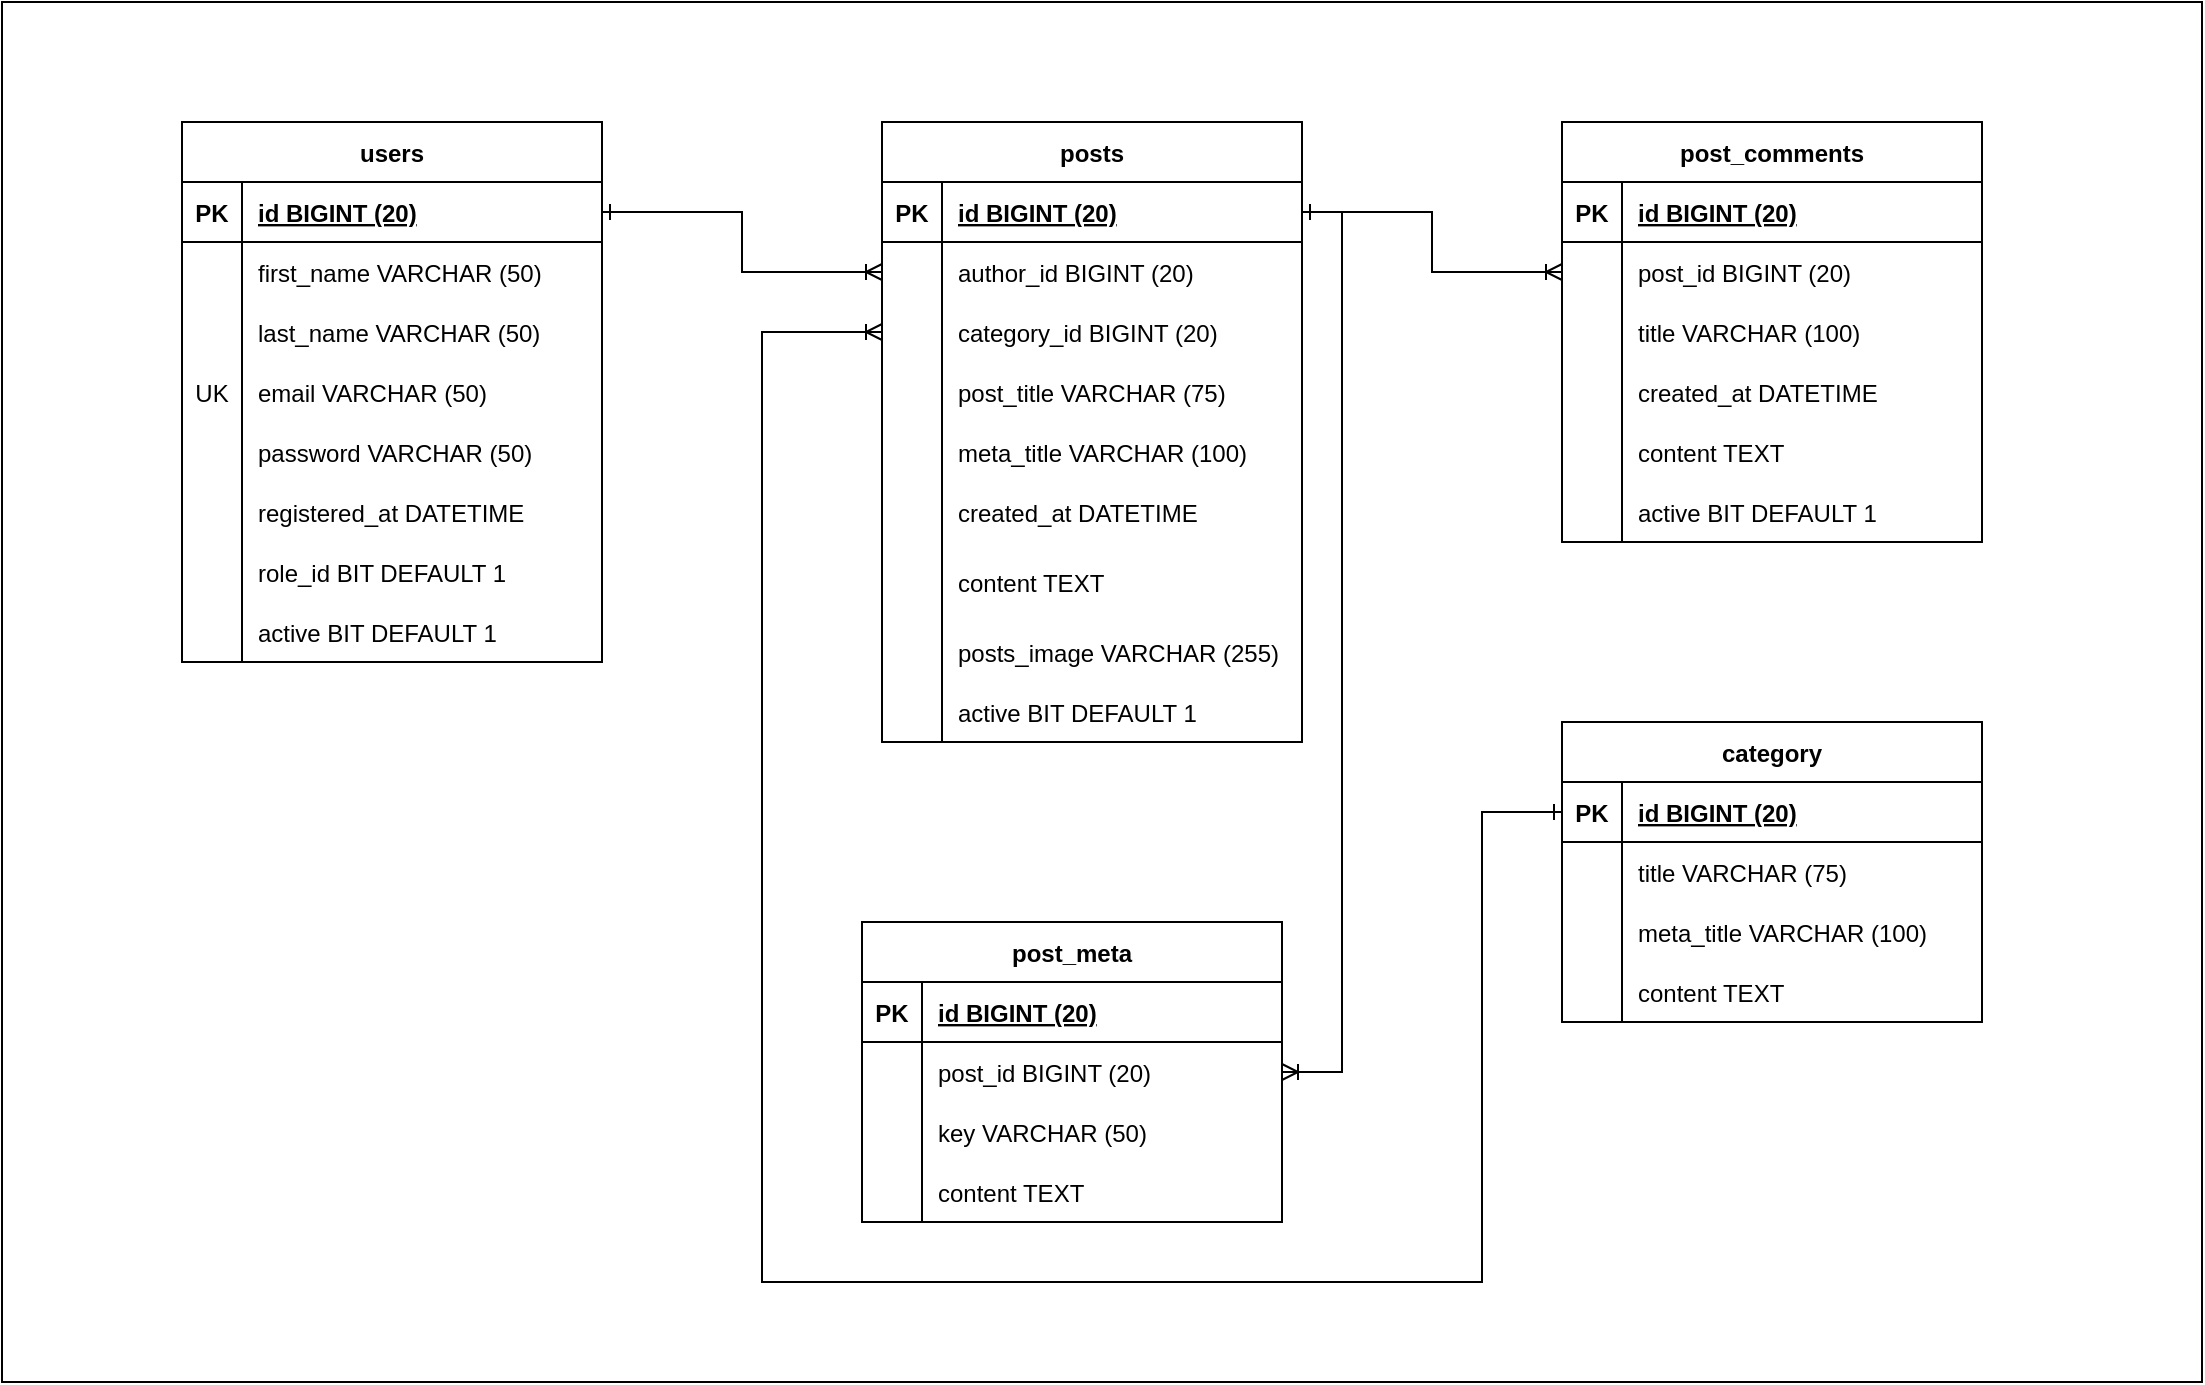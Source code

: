 <mxfile version="20.7.4" type="device"><diagram id="sXTFJs1AqRE1ABoJV8oi" name="Page-1"><mxGraphModel dx="1434" dy="796" grid="1" gridSize="10" guides="1" tooltips="1" connect="1" arrows="1" fold="1" page="1" pageScale="1" pageWidth="2339" pageHeight="3300" math="0" shadow="0"><root><mxCell id="0"/><mxCell id="1" parent="0"/><mxCell id="1isZET-pEXoMWH3d0pGl-153" value="" style="rounded=0;whiteSpace=wrap;html=1;" vertex="1" parent="1"><mxGeometry x="100" y="60" width="1100" height="690" as="geometry"/></mxCell><mxCell id="1isZET-pEXoMWH3d0pGl-1" value="users" style="shape=table;startSize=30;container=1;collapsible=1;childLayout=tableLayout;fixedRows=1;rowLines=0;fontStyle=1;align=center;resizeLast=1;" vertex="1" parent="1"><mxGeometry x="190" y="120" width="210" height="270" as="geometry"/></mxCell><mxCell id="1isZET-pEXoMWH3d0pGl-2" value="" style="shape=tableRow;horizontal=0;startSize=0;swimlaneHead=0;swimlaneBody=0;fillColor=none;collapsible=0;dropTarget=0;points=[[0,0.5],[1,0.5]];portConstraint=eastwest;top=0;left=0;right=0;bottom=1;" vertex="1" parent="1isZET-pEXoMWH3d0pGl-1"><mxGeometry y="30" width="210" height="30" as="geometry"/></mxCell><mxCell id="1isZET-pEXoMWH3d0pGl-3" value="PK" style="shape=partialRectangle;connectable=0;fillColor=none;top=0;left=0;bottom=0;right=0;fontStyle=1;overflow=hidden;" vertex="1" parent="1isZET-pEXoMWH3d0pGl-2"><mxGeometry width="30" height="30" as="geometry"><mxRectangle width="30" height="30" as="alternateBounds"/></mxGeometry></mxCell><mxCell id="1isZET-pEXoMWH3d0pGl-4" value="id BIGINT (20)" style="shape=partialRectangle;connectable=0;fillColor=none;top=0;left=0;bottom=0;right=0;align=left;spacingLeft=6;fontStyle=5;overflow=hidden;" vertex="1" parent="1isZET-pEXoMWH3d0pGl-2"><mxGeometry x="30" width="180" height="30" as="geometry"><mxRectangle width="180" height="30" as="alternateBounds"/></mxGeometry></mxCell><mxCell id="1isZET-pEXoMWH3d0pGl-5" value="" style="shape=tableRow;horizontal=0;startSize=0;swimlaneHead=0;swimlaneBody=0;fillColor=none;collapsible=0;dropTarget=0;points=[[0,0.5],[1,0.5]];portConstraint=eastwest;top=0;left=0;right=0;bottom=0;" vertex="1" parent="1isZET-pEXoMWH3d0pGl-1"><mxGeometry y="60" width="210" height="30" as="geometry"/></mxCell><mxCell id="1isZET-pEXoMWH3d0pGl-6" value="" style="shape=partialRectangle;connectable=0;fillColor=none;top=0;left=0;bottom=0;right=0;editable=1;overflow=hidden;" vertex="1" parent="1isZET-pEXoMWH3d0pGl-5"><mxGeometry width="30" height="30" as="geometry"><mxRectangle width="30" height="30" as="alternateBounds"/></mxGeometry></mxCell><mxCell id="1isZET-pEXoMWH3d0pGl-7" value="first_name VARCHAR (50)" style="shape=partialRectangle;connectable=0;fillColor=none;top=0;left=0;bottom=0;right=0;align=left;spacingLeft=6;overflow=hidden;" vertex="1" parent="1isZET-pEXoMWH3d0pGl-5"><mxGeometry x="30" width="180" height="30" as="geometry"><mxRectangle width="180" height="30" as="alternateBounds"/></mxGeometry></mxCell><mxCell id="1isZET-pEXoMWH3d0pGl-8" value="" style="shape=tableRow;horizontal=0;startSize=0;swimlaneHead=0;swimlaneBody=0;fillColor=none;collapsible=0;dropTarget=0;points=[[0,0.5],[1,0.5]];portConstraint=eastwest;top=0;left=0;right=0;bottom=0;" vertex="1" parent="1isZET-pEXoMWH3d0pGl-1"><mxGeometry y="90" width="210" height="30" as="geometry"/></mxCell><mxCell id="1isZET-pEXoMWH3d0pGl-9" value="" style="shape=partialRectangle;connectable=0;fillColor=none;top=0;left=0;bottom=0;right=0;editable=1;overflow=hidden;" vertex="1" parent="1isZET-pEXoMWH3d0pGl-8"><mxGeometry width="30" height="30" as="geometry"><mxRectangle width="30" height="30" as="alternateBounds"/></mxGeometry></mxCell><mxCell id="1isZET-pEXoMWH3d0pGl-10" value="last_name VARCHAR (50)" style="shape=partialRectangle;connectable=0;fillColor=none;top=0;left=0;bottom=0;right=0;align=left;spacingLeft=6;overflow=hidden;" vertex="1" parent="1isZET-pEXoMWH3d0pGl-8"><mxGeometry x="30" width="180" height="30" as="geometry"><mxRectangle width="180" height="30" as="alternateBounds"/></mxGeometry></mxCell><mxCell id="1isZET-pEXoMWH3d0pGl-11" value="" style="shape=tableRow;horizontal=0;startSize=0;swimlaneHead=0;swimlaneBody=0;fillColor=none;collapsible=0;dropTarget=0;points=[[0,0.5],[1,0.5]];portConstraint=eastwest;top=0;left=0;right=0;bottom=0;" vertex="1" parent="1isZET-pEXoMWH3d0pGl-1"><mxGeometry y="120" width="210" height="30" as="geometry"/></mxCell><mxCell id="1isZET-pEXoMWH3d0pGl-12" value="UK" style="shape=partialRectangle;connectable=0;fillColor=none;top=0;left=0;bottom=0;right=0;editable=1;overflow=hidden;" vertex="1" parent="1isZET-pEXoMWH3d0pGl-11"><mxGeometry width="30" height="30" as="geometry"><mxRectangle width="30" height="30" as="alternateBounds"/></mxGeometry></mxCell><mxCell id="1isZET-pEXoMWH3d0pGl-13" value="email VARCHAR (50)" style="shape=partialRectangle;connectable=0;fillColor=none;top=0;left=0;bottom=0;right=0;align=left;spacingLeft=6;overflow=hidden;" vertex="1" parent="1isZET-pEXoMWH3d0pGl-11"><mxGeometry x="30" width="180" height="30" as="geometry"><mxRectangle width="180" height="30" as="alternateBounds"/></mxGeometry></mxCell><mxCell id="1isZET-pEXoMWH3d0pGl-14" value="" style="shape=tableRow;horizontal=0;startSize=0;swimlaneHead=0;swimlaneBody=0;fillColor=none;collapsible=0;dropTarget=0;points=[[0,0.5],[1,0.5]];portConstraint=eastwest;top=0;left=0;right=0;bottom=0;" vertex="1" parent="1isZET-pEXoMWH3d0pGl-1"><mxGeometry y="150" width="210" height="30" as="geometry"/></mxCell><mxCell id="1isZET-pEXoMWH3d0pGl-15" value="" style="shape=partialRectangle;connectable=0;fillColor=none;top=0;left=0;bottom=0;right=0;editable=1;overflow=hidden;" vertex="1" parent="1isZET-pEXoMWH3d0pGl-14"><mxGeometry width="30" height="30" as="geometry"><mxRectangle width="30" height="30" as="alternateBounds"/></mxGeometry></mxCell><mxCell id="1isZET-pEXoMWH3d0pGl-16" value="password VARCHAR (50)" style="shape=partialRectangle;connectable=0;fillColor=none;top=0;left=0;bottom=0;right=0;align=left;spacingLeft=6;overflow=hidden;" vertex="1" parent="1isZET-pEXoMWH3d0pGl-14"><mxGeometry x="30" width="180" height="30" as="geometry"><mxRectangle width="180" height="30" as="alternateBounds"/></mxGeometry></mxCell><mxCell id="1isZET-pEXoMWH3d0pGl-17" value="" style="shape=tableRow;horizontal=0;startSize=0;swimlaneHead=0;swimlaneBody=0;fillColor=none;collapsible=0;dropTarget=0;points=[[0,0.5],[1,0.5]];portConstraint=eastwest;top=0;left=0;right=0;bottom=0;" vertex="1" parent="1isZET-pEXoMWH3d0pGl-1"><mxGeometry y="180" width="210" height="30" as="geometry"/></mxCell><mxCell id="1isZET-pEXoMWH3d0pGl-18" value="" style="shape=partialRectangle;connectable=0;fillColor=none;top=0;left=0;bottom=0;right=0;editable=1;overflow=hidden;" vertex="1" parent="1isZET-pEXoMWH3d0pGl-17"><mxGeometry width="30" height="30" as="geometry"><mxRectangle width="30" height="30" as="alternateBounds"/></mxGeometry></mxCell><mxCell id="1isZET-pEXoMWH3d0pGl-19" value="registered_at DATETIME" style="shape=partialRectangle;connectable=0;fillColor=none;top=0;left=0;bottom=0;right=0;align=left;spacingLeft=6;overflow=hidden;" vertex="1" parent="1isZET-pEXoMWH3d0pGl-17"><mxGeometry x="30" width="180" height="30" as="geometry"><mxRectangle width="180" height="30" as="alternateBounds"/></mxGeometry></mxCell><mxCell id="1isZET-pEXoMWH3d0pGl-20" value="" style="shape=tableRow;horizontal=0;startSize=0;swimlaneHead=0;swimlaneBody=0;fillColor=none;collapsible=0;dropTarget=0;points=[[0,0.5],[1,0.5]];portConstraint=eastwest;top=0;left=0;right=0;bottom=0;" vertex="1" parent="1isZET-pEXoMWH3d0pGl-1"><mxGeometry y="210" width="210" height="30" as="geometry"/></mxCell><mxCell id="1isZET-pEXoMWH3d0pGl-21" value="" style="shape=partialRectangle;connectable=0;fillColor=none;top=0;left=0;bottom=0;right=0;editable=1;overflow=hidden;" vertex="1" parent="1isZET-pEXoMWH3d0pGl-20"><mxGeometry width="30" height="30" as="geometry"><mxRectangle width="30" height="30" as="alternateBounds"/></mxGeometry></mxCell><mxCell id="1isZET-pEXoMWH3d0pGl-22" value="role_id BIT DEFAULT 1" style="shape=partialRectangle;connectable=0;fillColor=none;top=0;left=0;bottom=0;right=0;align=left;spacingLeft=6;overflow=hidden;" vertex="1" parent="1isZET-pEXoMWH3d0pGl-20"><mxGeometry x="30" width="180" height="30" as="geometry"><mxRectangle width="180" height="30" as="alternateBounds"/></mxGeometry></mxCell><mxCell id="1isZET-pEXoMWH3d0pGl-45" value="" style="shape=tableRow;horizontal=0;startSize=0;swimlaneHead=0;swimlaneBody=0;fillColor=none;collapsible=0;dropTarget=0;points=[[0,0.5],[1,0.5]];portConstraint=eastwest;top=0;left=0;right=0;bottom=0;" vertex="1" parent="1isZET-pEXoMWH3d0pGl-1"><mxGeometry y="240" width="210" height="30" as="geometry"/></mxCell><mxCell id="1isZET-pEXoMWH3d0pGl-46" value="" style="shape=partialRectangle;connectable=0;fillColor=none;top=0;left=0;bottom=0;right=0;editable=1;overflow=hidden;" vertex="1" parent="1isZET-pEXoMWH3d0pGl-45"><mxGeometry width="30" height="30" as="geometry"><mxRectangle width="30" height="30" as="alternateBounds"/></mxGeometry></mxCell><mxCell id="1isZET-pEXoMWH3d0pGl-47" value="active BIT DEFAULT 1" style="shape=partialRectangle;connectable=0;fillColor=none;top=0;left=0;bottom=0;right=0;align=left;spacingLeft=6;overflow=hidden;" vertex="1" parent="1isZET-pEXoMWH3d0pGl-45"><mxGeometry x="30" width="180" height="30" as="geometry"><mxRectangle width="180" height="30" as="alternateBounds"/></mxGeometry></mxCell><mxCell id="1isZET-pEXoMWH3d0pGl-51" value="posts" style="shape=table;startSize=30;container=1;collapsible=1;childLayout=tableLayout;fixedRows=1;rowLines=0;fontStyle=1;align=center;resizeLast=1;" vertex="1" parent="1"><mxGeometry x="540" y="120" width="210" height="310" as="geometry"/></mxCell><mxCell id="1isZET-pEXoMWH3d0pGl-52" value="" style="shape=tableRow;horizontal=0;startSize=0;swimlaneHead=0;swimlaneBody=0;fillColor=none;collapsible=0;dropTarget=0;points=[[0,0.5],[1,0.5]];portConstraint=eastwest;top=0;left=0;right=0;bottom=1;" vertex="1" parent="1isZET-pEXoMWH3d0pGl-51"><mxGeometry y="30" width="210" height="30" as="geometry"/></mxCell><mxCell id="1isZET-pEXoMWH3d0pGl-53" value="PK" style="shape=partialRectangle;connectable=0;fillColor=none;top=0;left=0;bottom=0;right=0;fontStyle=1;overflow=hidden;" vertex="1" parent="1isZET-pEXoMWH3d0pGl-52"><mxGeometry width="30" height="30" as="geometry"><mxRectangle width="30" height="30" as="alternateBounds"/></mxGeometry></mxCell><mxCell id="1isZET-pEXoMWH3d0pGl-54" value="id BIGINT (20)" style="shape=partialRectangle;connectable=0;fillColor=none;top=0;left=0;bottom=0;right=0;align=left;spacingLeft=6;fontStyle=5;overflow=hidden;" vertex="1" parent="1isZET-pEXoMWH3d0pGl-52"><mxGeometry x="30" width="180" height="30" as="geometry"><mxRectangle width="180" height="30" as="alternateBounds"/></mxGeometry></mxCell><mxCell id="1isZET-pEXoMWH3d0pGl-55" value="" style="shape=tableRow;horizontal=0;startSize=0;swimlaneHead=0;swimlaneBody=0;fillColor=none;collapsible=0;dropTarget=0;points=[[0,0.5],[1,0.5]];portConstraint=eastwest;top=0;left=0;right=0;bottom=0;" vertex="1" parent="1isZET-pEXoMWH3d0pGl-51"><mxGeometry y="60" width="210" height="30" as="geometry"/></mxCell><mxCell id="1isZET-pEXoMWH3d0pGl-56" value="" style="shape=partialRectangle;connectable=0;fillColor=none;top=0;left=0;bottom=0;right=0;editable=1;overflow=hidden;" vertex="1" parent="1isZET-pEXoMWH3d0pGl-55"><mxGeometry width="30" height="30" as="geometry"><mxRectangle width="30" height="30" as="alternateBounds"/></mxGeometry></mxCell><mxCell id="1isZET-pEXoMWH3d0pGl-57" value="author_id BIGINT (20)" style="shape=partialRectangle;connectable=0;fillColor=none;top=0;left=0;bottom=0;right=0;align=left;spacingLeft=6;overflow=hidden;" vertex="1" parent="1isZET-pEXoMWH3d0pGl-55"><mxGeometry x="30" width="180" height="30" as="geometry"><mxRectangle width="180" height="30" as="alternateBounds"/></mxGeometry></mxCell><mxCell id="1isZET-pEXoMWH3d0pGl-137" value="" style="shape=tableRow;horizontal=0;startSize=0;swimlaneHead=0;swimlaneBody=0;fillColor=none;collapsible=0;dropTarget=0;points=[[0,0.5],[1,0.5]];portConstraint=eastwest;top=0;left=0;right=0;bottom=0;" vertex="1" parent="1isZET-pEXoMWH3d0pGl-51"><mxGeometry y="90" width="210" height="30" as="geometry"/></mxCell><mxCell id="1isZET-pEXoMWH3d0pGl-138" value="" style="shape=partialRectangle;connectable=0;fillColor=none;top=0;left=0;bottom=0;right=0;editable=1;overflow=hidden;" vertex="1" parent="1isZET-pEXoMWH3d0pGl-137"><mxGeometry width="30" height="30" as="geometry"><mxRectangle width="30" height="30" as="alternateBounds"/></mxGeometry></mxCell><mxCell id="1isZET-pEXoMWH3d0pGl-139" value="category_id BIGINT (20)" style="shape=partialRectangle;connectable=0;fillColor=none;top=0;left=0;bottom=0;right=0;align=left;spacingLeft=6;overflow=hidden;" vertex="1" parent="1isZET-pEXoMWH3d0pGl-137"><mxGeometry x="30" width="180" height="30" as="geometry"><mxRectangle width="180" height="30" as="alternateBounds"/></mxGeometry></mxCell><mxCell id="1isZET-pEXoMWH3d0pGl-58" value="" style="shape=tableRow;horizontal=0;startSize=0;swimlaneHead=0;swimlaneBody=0;fillColor=none;collapsible=0;dropTarget=0;points=[[0,0.5],[1,0.5]];portConstraint=eastwest;top=0;left=0;right=0;bottom=0;" vertex="1" parent="1isZET-pEXoMWH3d0pGl-51"><mxGeometry y="120" width="210" height="30" as="geometry"/></mxCell><mxCell id="1isZET-pEXoMWH3d0pGl-59" value="" style="shape=partialRectangle;connectable=0;fillColor=none;top=0;left=0;bottom=0;right=0;editable=1;overflow=hidden;" vertex="1" parent="1isZET-pEXoMWH3d0pGl-58"><mxGeometry width="30" height="30" as="geometry"><mxRectangle width="30" height="30" as="alternateBounds"/></mxGeometry></mxCell><mxCell id="1isZET-pEXoMWH3d0pGl-60" value="post_title VARCHAR (75)" style="shape=partialRectangle;connectable=0;fillColor=none;top=0;left=0;bottom=0;right=0;align=left;spacingLeft=6;overflow=hidden;" vertex="1" parent="1isZET-pEXoMWH3d0pGl-58"><mxGeometry x="30" width="180" height="30" as="geometry"><mxRectangle width="180" height="30" as="alternateBounds"/></mxGeometry></mxCell><mxCell id="1isZET-pEXoMWH3d0pGl-61" value="" style="shape=tableRow;horizontal=0;startSize=0;swimlaneHead=0;swimlaneBody=0;fillColor=none;collapsible=0;dropTarget=0;points=[[0,0.5],[1,0.5]];portConstraint=eastwest;top=0;left=0;right=0;bottom=0;" vertex="1" parent="1isZET-pEXoMWH3d0pGl-51"><mxGeometry y="150" width="210" height="30" as="geometry"/></mxCell><mxCell id="1isZET-pEXoMWH3d0pGl-62" value="" style="shape=partialRectangle;connectable=0;fillColor=none;top=0;left=0;bottom=0;right=0;editable=1;overflow=hidden;" vertex="1" parent="1isZET-pEXoMWH3d0pGl-61"><mxGeometry width="30" height="30" as="geometry"><mxRectangle width="30" height="30" as="alternateBounds"/></mxGeometry></mxCell><mxCell id="1isZET-pEXoMWH3d0pGl-63" value="meta_title VARCHAR (100)" style="shape=partialRectangle;connectable=0;fillColor=none;top=0;left=0;bottom=0;right=0;align=left;spacingLeft=6;overflow=hidden;" vertex="1" parent="1isZET-pEXoMWH3d0pGl-61"><mxGeometry x="30" width="180" height="30" as="geometry"><mxRectangle width="180" height="30" as="alternateBounds"/></mxGeometry></mxCell><mxCell id="1isZET-pEXoMWH3d0pGl-64" value="" style="shape=tableRow;horizontal=0;startSize=0;swimlaneHead=0;swimlaneBody=0;fillColor=none;collapsible=0;dropTarget=0;points=[[0,0.5],[1,0.5]];portConstraint=eastwest;top=0;left=0;right=0;bottom=0;" vertex="1" parent="1isZET-pEXoMWH3d0pGl-51"><mxGeometry y="180" width="210" height="30" as="geometry"/></mxCell><mxCell id="1isZET-pEXoMWH3d0pGl-65" value="" style="shape=partialRectangle;connectable=0;fillColor=none;top=0;left=0;bottom=0;right=0;editable=1;overflow=hidden;" vertex="1" parent="1isZET-pEXoMWH3d0pGl-64"><mxGeometry width="30" height="30" as="geometry"><mxRectangle width="30" height="30" as="alternateBounds"/></mxGeometry></mxCell><mxCell id="1isZET-pEXoMWH3d0pGl-66" value="created_at DATETIME" style="shape=partialRectangle;connectable=0;fillColor=none;top=0;left=0;bottom=0;right=0;align=left;spacingLeft=6;overflow=hidden;" vertex="1" parent="1isZET-pEXoMWH3d0pGl-64"><mxGeometry x="30" width="180" height="30" as="geometry"><mxRectangle width="180" height="30" as="alternateBounds"/></mxGeometry></mxCell><mxCell id="1isZET-pEXoMWH3d0pGl-67" value="" style="shape=tableRow;horizontal=0;startSize=0;swimlaneHead=0;swimlaneBody=0;fillColor=none;collapsible=0;dropTarget=0;points=[[0,0.5],[1,0.5]];portConstraint=eastwest;top=0;left=0;right=0;bottom=0;" vertex="1" parent="1isZET-pEXoMWH3d0pGl-51"><mxGeometry y="210" width="210" height="40" as="geometry"/></mxCell><mxCell id="1isZET-pEXoMWH3d0pGl-68" value="" style="shape=partialRectangle;connectable=0;fillColor=none;top=0;left=0;bottom=0;right=0;editable=1;overflow=hidden;" vertex="1" parent="1isZET-pEXoMWH3d0pGl-67"><mxGeometry width="30" height="40" as="geometry"><mxRectangle width="30" height="40" as="alternateBounds"/></mxGeometry></mxCell><mxCell id="1isZET-pEXoMWH3d0pGl-69" value="content TEXT" style="shape=partialRectangle;connectable=0;fillColor=none;top=0;left=0;bottom=0;right=0;align=left;spacingLeft=6;overflow=hidden;" vertex="1" parent="1isZET-pEXoMWH3d0pGl-67"><mxGeometry x="30" width="180" height="40" as="geometry"><mxRectangle width="180" height="40" as="alternateBounds"/></mxGeometry></mxCell><mxCell id="1isZET-pEXoMWH3d0pGl-143" value="" style="shape=tableRow;horizontal=0;startSize=0;swimlaneHead=0;swimlaneBody=0;fillColor=none;collapsible=0;dropTarget=0;points=[[0,0.5],[1,0.5]];portConstraint=eastwest;top=0;left=0;right=0;bottom=0;" vertex="1" parent="1isZET-pEXoMWH3d0pGl-51"><mxGeometry y="250" width="210" height="30" as="geometry"/></mxCell><mxCell id="1isZET-pEXoMWH3d0pGl-144" value="" style="shape=partialRectangle;connectable=0;fillColor=none;top=0;left=0;bottom=0;right=0;editable=1;overflow=hidden;" vertex="1" parent="1isZET-pEXoMWH3d0pGl-143"><mxGeometry width="30" height="30" as="geometry"><mxRectangle width="30" height="30" as="alternateBounds"/></mxGeometry></mxCell><mxCell id="1isZET-pEXoMWH3d0pGl-145" value="posts_image VARCHAR (255)" style="shape=partialRectangle;connectable=0;fillColor=none;top=0;left=0;bottom=0;right=0;align=left;spacingLeft=6;overflow=hidden;" vertex="1" parent="1isZET-pEXoMWH3d0pGl-143"><mxGeometry x="30" width="180" height="30" as="geometry"><mxRectangle width="180" height="30" as="alternateBounds"/></mxGeometry></mxCell><mxCell id="1isZET-pEXoMWH3d0pGl-146" value="" style="shape=tableRow;horizontal=0;startSize=0;swimlaneHead=0;swimlaneBody=0;fillColor=none;collapsible=0;dropTarget=0;points=[[0,0.5],[1,0.5]];portConstraint=eastwest;top=0;left=0;right=0;bottom=0;" vertex="1" parent="1isZET-pEXoMWH3d0pGl-51"><mxGeometry y="280" width="210" height="30" as="geometry"/></mxCell><mxCell id="1isZET-pEXoMWH3d0pGl-147" value="" style="shape=partialRectangle;connectable=0;fillColor=none;top=0;left=0;bottom=0;right=0;editable=1;overflow=hidden;" vertex="1" parent="1isZET-pEXoMWH3d0pGl-146"><mxGeometry width="30" height="30" as="geometry"><mxRectangle width="30" height="30" as="alternateBounds"/></mxGeometry></mxCell><mxCell id="1isZET-pEXoMWH3d0pGl-148" value="active BIT DEFAULT 1" style="shape=partialRectangle;connectable=0;fillColor=none;top=0;left=0;bottom=0;right=0;align=left;spacingLeft=6;overflow=hidden;" vertex="1" parent="1isZET-pEXoMWH3d0pGl-146"><mxGeometry x="30" width="180" height="30" as="geometry"><mxRectangle width="180" height="30" as="alternateBounds"/></mxGeometry></mxCell><mxCell id="1isZET-pEXoMWH3d0pGl-76" value="post_comments" style="shape=table;startSize=30;container=1;collapsible=1;childLayout=tableLayout;fixedRows=1;rowLines=0;fontStyle=1;align=center;resizeLast=1;" vertex="1" parent="1"><mxGeometry x="880" y="120" width="210" height="210" as="geometry"/></mxCell><mxCell id="1isZET-pEXoMWH3d0pGl-77" value="" style="shape=tableRow;horizontal=0;startSize=0;swimlaneHead=0;swimlaneBody=0;fillColor=none;collapsible=0;dropTarget=0;points=[[0,0.5],[1,0.5]];portConstraint=eastwest;top=0;left=0;right=0;bottom=1;" vertex="1" parent="1isZET-pEXoMWH3d0pGl-76"><mxGeometry y="30" width="210" height="30" as="geometry"/></mxCell><mxCell id="1isZET-pEXoMWH3d0pGl-78" value="PK" style="shape=partialRectangle;connectable=0;fillColor=none;top=0;left=0;bottom=0;right=0;fontStyle=1;overflow=hidden;" vertex="1" parent="1isZET-pEXoMWH3d0pGl-77"><mxGeometry width="30" height="30" as="geometry"><mxRectangle width="30" height="30" as="alternateBounds"/></mxGeometry></mxCell><mxCell id="1isZET-pEXoMWH3d0pGl-79" value="id BIGINT (20)" style="shape=partialRectangle;connectable=0;fillColor=none;top=0;left=0;bottom=0;right=0;align=left;spacingLeft=6;fontStyle=5;overflow=hidden;" vertex="1" parent="1isZET-pEXoMWH3d0pGl-77"><mxGeometry x="30" width="180" height="30" as="geometry"><mxRectangle width="180" height="30" as="alternateBounds"/></mxGeometry></mxCell><mxCell id="1isZET-pEXoMWH3d0pGl-80" value="" style="shape=tableRow;horizontal=0;startSize=0;swimlaneHead=0;swimlaneBody=0;fillColor=none;collapsible=0;dropTarget=0;points=[[0,0.5],[1,0.5]];portConstraint=eastwest;top=0;left=0;right=0;bottom=0;" vertex="1" parent="1isZET-pEXoMWH3d0pGl-76"><mxGeometry y="60" width="210" height="30" as="geometry"/></mxCell><mxCell id="1isZET-pEXoMWH3d0pGl-81" value="" style="shape=partialRectangle;connectable=0;fillColor=none;top=0;left=0;bottom=0;right=0;editable=1;overflow=hidden;" vertex="1" parent="1isZET-pEXoMWH3d0pGl-80"><mxGeometry width="30" height="30" as="geometry"><mxRectangle width="30" height="30" as="alternateBounds"/></mxGeometry></mxCell><mxCell id="1isZET-pEXoMWH3d0pGl-82" value="post_id BIGINT (20)" style="shape=partialRectangle;connectable=0;fillColor=none;top=0;left=0;bottom=0;right=0;align=left;spacingLeft=6;overflow=hidden;" vertex="1" parent="1isZET-pEXoMWH3d0pGl-80"><mxGeometry x="30" width="180" height="30" as="geometry"><mxRectangle width="180" height="30" as="alternateBounds"/></mxGeometry></mxCell><mxCell id="1isZET-pEXoMWH3d0pGl-83" value="" style="shape=tableRow;horizontal=0;startSize=0;swimlaneHead=0;swimlaneBody=0;fillColor=none;collapsible=0;dropTarget=0;points=[[0,0.5],[1,0.5]];portConstraint=eastwest;top=0;left=0;right=0;bottom=0;" vertex="1" parent="1isZET-pEXoMWH3d0pGl-76"><mxGeometry y="90" width="210" height="30" as="geometry"/></mxCell><mxCell id="1isZET-pEXoMWH3d0pGl-84" value="" style="shape=partialRectangle;connectable=0;fillColor=none;top=0;left=0;bottom=0;right=0;editable=1;overflow=hidden;" vertex="1" parent="1isZET-pEXoMWH3d0pGl-83"><mxGeometry width="30" height="30" as="geometry"><mxRectangle width="30" height="30" as="alternateBounds"/></mxGeometry></mxCell><mxCell id="1isZET-pEXoMWH3d0pGl-85" value="title VARCHAR (100)" style="shape=partialRectangle;connectable=0;fillColor=none;top=0;left=0;bottom=0;right=0;align=left;spacingLeft=6;overflow=hidden;" vertex="1" parent="1isZET-pEXoMWH3d0pGl-83"><mxGeometry x="30" width="180" height="30" as="geometry"><mxRectangle width="180" height="30" as="alternateBounds"/></mxGeometry></mxCell><mxCell id="1isZET-pEXoMWH3d0pGl-89" value="" style="shape=tableRow;horizontal=0;startSize=0;swimlaneHead=0;swimlaneBody=0;fillColor=none;collapsible=0;dropTarget=0;points=[[0,0.5],[1,0.5]];portConstraint=eastwest;top=0;left=0;right=0;bottom=0;" vertex="1" parent="1isZET-pEXoMWH3d0pGl-76"><mxGeometry y="120" width="210" height="30" as="geometry"/></mxCell><mxCell id="1isZET-pEXoMWH3d0pGl-90" value="" style="shape=partialRectangle;connectable=0;fillColor=none;top=0;left=0;bottom=0;right=0;editable=1;overflow=hidden;" vertex="1" parent="1isZET-pEXoMWH3d0pGl-89"><mxGeometry width="30" height="30" as="geometry"><mxRectangle width="30" height="30" as="alternateBounds"/></mxGeometry></mxCell><mxCell id="1isZET-pEXoMWH3d0pGl-91" value="created_at DATETIME" style="shape=partialRectangle;connectable=0;fillColor=none;top=0;left=0;bottom=0;right=0;align=left;spacingLeft=6;overflow=hidden;" vertex="1" parent="1isZET-pEXoMWH3d0pGl-89"><mxGeometry x="30" width="180" height="30" as="geometry"><mxRectangle width="180" height="30" as="alternateBounds"/></mxGeometry></mxCell><mxCell id="1isZET-pEXoMWH3d0pGl-92" value="" style="shape=tableRow;horizontal=0;startSize=0;swimlaneHead=0;swimlaneBody=0;fillColor=none;collapsible=0;dropTarget=0;points=[[0,0.5],[1,0.5]];portConstraint=eastwest;top=0;left=0;right=0;bottom=0;" vertex="1" parent="1isZET-pEXoMWH3d0pGl-76"><mxGeometry y="150" width="210" height="30" as="geometry"/></mxCell><mxCell id="1isZET-pEXoMWH3d0pGl-93" value="" style="shape=partialRectangle;connectable=0;fillColor=none;top=0;left=0;bottom=0;right=0;editable=1;overflow=hidden;" vertex="1" parent="1isZET-pEXoMWH3d0pGl-92"><mxGeometry width="30" height="30" as="geometry"><mxRectangle width="30" height="30" as="alternateBounds"/></mxGeometry></mxCell><mxCell id="1isZET-pEXoMWH3d0pGl-94" value="content TEXT" style="shape=partialRectangle;connectable=0;fillColor=none;top=0;left=0;bottom=0;right=0;align=left;spacingLeft=6;overflow=hidden;" vertex="1" parent="1isZET-pEXoMWH3d0pGl-92"><mxGeometry x="30" width="180" height="30" as="geometry"><mxRectangle width="180" height="30" as="alternateBounds"/></mxGeometry></mxCell><mxCell id="1isZET-pEXoMWH3d0pGl-149" value="" style="shape=tableRow;horizontal=0;startSize=0;swimlaneHead=0;swimlaneBody=0;fillColor=none;collapsible=0;dropTarget=0;points=[[0,0.5],[1,0.5]];portConstraint=eastwest;top=0;left=0;right=0;bottom=0;" vertex="1" parent="1isZET-pEXoMWH3d0pGl-76"><mxGeometry y="180" width="210" height="30" as="geometry"/></mxCell><mxCell id="1isZET-pEXoMWH3d0pGl-150" value="" style="shape=partialRectangle;connectable=0;fillColor=none;top=0;left=0;bottom=0;right=0;editable=1;overflow=hidden;" vertex="1" parent="1isZET-pEXoMWH3d0pGl-149"><mxGeometry width="30" height="30" as="geometry"><mxRectangle width="30" height="30" as="alternateBounds"/></mxGeometry></mxCell><mxCell id="1isZET-pEXoMWH3d0pGl-151" value="active BIT DEFAULT 1" style="shape=partialRectangle;connectable=0;fillColor=none;top=0;left=0;bottom=0;right=0;align=left;spacingLeft=6;overflow=hidden;" vertex="1" parent="1isZET-pEXoMWH3d0pGl-149"><mxGeometry x="30" width="180" height="30" as="geometry"><mxRectangle width="180" height="30" as="alternateBounds"/></mxGeometry></mxCell><mxCell id="1isZET-pEXoMWH3d0pGl-95" value="post_meta" style="shape=table;startSize=30;container=1;collapsible=1;childLayout=tableLayout;fixedRows=1;rowLines=0;fontStyle=1;align=center;resizeLast=1;" vertex="1" parent="1"><mxGeometry x="530" y="520" width="210" height="150" as="geometry"/></mxCell><mxCell id="1isZET-pEXoMWH3d0pGl-96" value="" style="shape=tableRow;horizontal=0;startSize=0;swimlaneHead=0;swimlaneBody=0;fillColor=none;collapsible=0;dropTarget=0;points=[[0,0.5],[1,0.5]];portConstraint=eastwest;top=0;left=0;right=0;bottom=1;" vertex="1" parent="1isZET-pEXoMWH3d0pGl-95"><mxGeometry y="30" width="210" height="30" as="geometry"/></mxCell><mxCell id="1isZET-pEXoMWH3d0pGl-97" value="PK" style="shape=partialRectangle;connectable=0;fillColor=none;top=0;left=0;bottom=0;right=0;fontStyle=1;overflow=hidden;" vertex="1" parent="1isZET-pEXoMWH3d0pGl-96"><mxGeometry width="30" height="30" as="geometry"><mxRectangle width="30" height="30" as="alternateBounds"/></mxGeometry></mxCell><mxCell id="1isZET-pEXoMWH3d0pGl-98" value="id BIGINT (20)" style="shape=partialRectangle;connectable=0;fillColor=none;top=0;left=0;bottom=0;right=0;align=left;spacingLeft=6;fontStyle=5;overflow=hidden;" vertex="1" parent="1isZET-pEXoMWH3d0pGl-96"><mxGeometry x="30" width="180" height="30" as="geometry"><mxRectangle width="180" height="30" as="alternateBounds"/></mxGeometry></mxCell><mxCell id="1isZET-pEXoMWH3d0pGl-99" value="" style="shape=tableRow;horizontal=0;startSize=0;swimlaneHead=0;swimlaneBody=0;fillColor=none;collapsible=0;dropTarget=0;points=[[0,0.5],[1,0.5]];portConstraint=eastwest;top=0;left=0;right=0;bottom=0;" vertex="1" parent="1isZET-pEXoMWH3d0pGl-95"><mxGeometry y="60" width="210" height="30" as="geometry"/></mxCell><mxCell id="1isZET-pEXoMWH3d0pGl-100" value="" style="shape=partialRectangle;connectable=0;fillColor=none;top=0;left=0;bottom=0;right=0;editable=1;overflow=hidden;" vertex="1" parent="1isZET-pEXoMWH3d0pGl-99"><mxGeometry width="30" height="30" as="geometry"><mxRectangle width="30" height="30" as="alternateBounds"/></mxGeometry></mxCell><mxCell id="1isZET-pEXoMWH3d0pGl-101" value="post_id BIGINT (20)" style="shape=partialRectangle;connectable=0;fillColor=none;top=0;left=0;bottom=0;right=0;align=left;spacingLeft=6;overflow=hidden;" vertex="1" parent="1isZET-pEXoMWH3d0pGl-99"><mxGeometry x="30" width="180" height="30" as="geometry"><mxRectangle width="180" height="30" as="alternateBounds"/></mxGeometry></mxCell><mxCell id="1isZET-pEXoMWH3d0pGl-102" value="" style="shape=tableRow;horizontal=0;startSize=0;swimlaneHead=0;swimlaneBody=0;fillColor=none;collapsible=0;dropTarget=0;points=[[0,0.5],[1,0.5]];portConstraint=eastwest;top=0;left=0;right=0;bottom=0;" vertex="1" parent="1isZET-pEXoMWH3d0pGl-95"><mxGeometry y="90" width="210" height="30" as="geometry"/></mxCell><mxCell id="1isZET-pEXoMWH3d0pGl-103" value="" style="shape=partialRectangle;connectable=0;fillColor=none;top=0;left=0;bottom=0;right=0;editable=1;overflow=hidden;" vertex="1" parent="1isZET-pEXoMWH3d0pGl-102"><mxGeometry width="30" height="30" as="geometry"><mxRectangle width="30" height="30" as="alternateBounds"/></mxGeometry></mxCell><mxCell id="1isZET-pEXoMWH3d0pGl-104" value="key VARCHAR (50)" style="shape=partialRectangle;connectable=0;fillColor=none;top=0;left=0;bottom=0;right=0;align=left;spacingLeft=6;overflow=hidden;" vertex="1" parent="1isZET-pEXoMWH3d0pGl-102"><mxGeometry x="30" width="180" height="30" as="geometry"><mxRectangle width="180" height="30" as="alternateBounds"/></mxGeometry></mxCell><mxCell id="1isZET-pEXoMWH3d0pGl-108" value="" style="shape=tableRow;horizontal=0;startSize=0;swimlaneHead=0;swimlaneBody=0;fillColor=none;collapsible=0;dropTarget=0;points=[[0,0.5],[1,0.5]];portConstraint=eastwest;top=0;left=0;right=0;bottom=0;" vertex="1" parent="1isZET-pEXoMWH3d0pGl-95"><mxGeometry y="120" width="210" height="30" as="geometry"/></mxCell><mxCell id="1isZET-pEXoMWH3d0pGl-109" value="" style="shape=partialRectangle;connectable=0;fillColor=none;top=0;left=0;bottom=0;right=0;editable=1;overflow=hidden;" vertex="1" parent="1isZET-pEXoMWH3d0pGl-108"><mxGeometry width="30" height="30" as="geometry"><mxRectangle width="30" height="30" as="alternateBounds"/></mxGeometry></mxCell><mxCell id="1isZET-pEXoMWH3d0pGl-110" value="content TEXT" style="shape=partialRectangle;connectable=0;fillColor=none;top=0;left=0;bottom=0;right=0;align=left;spacingLeft=6;overflow=hidden;" vertex="1" parent="1isZET-pEXoMWH3d0pGl-108"><mxGeometry x="30" width="180" height="30" as="geometry"><mxRectangle width="180" height="30" as="alternateBounds"/></mxGeometry></mxCell><mxCell id="1isZET-pEXoMWH3d0pGl-114" value="category" style="shape=table;startSize=30;container=1;collapsible=1;childLayout=tableLayout;fixedRows=1;rowLines=0;fontStyle=1;align=center;resizeLast=1;" vertex="1" parent="1"><mxGeometry x="880" y="420" width="210" height="150" as="geometry"/></mxCell><mxCell id="1isZET-pEXoMWH3d0pGl-115" value="" style="shape=tableRow;horizontal=0;startSize=0;swimlaneHead=0;swimlaneBody=0;fillColor=none;collapsible=0;dropTarget=0;points=[[0,0.5],[1,0.5]];portConstraint=eastwest;top=0;left=0;right=0;bottom=1;" vertex="1" parent="1isZET-pEXoMWH3d0pGl-114"><mxGeometry y="30" width="210" height="30" as="geometry"/></mxCell><mxCell id="1isZET-pEXoMWH3d0pGl-116" value="PK" style="shape=partialRectangle;connectable=0;fillColor=none;top=0;left=0;bottom=0;right=0;fontStyle=1;overflow=hidden;" vertex="1" parent="1isZET-pEXoMWH3d0pGl-115"><mxGeometry width="30" height="30" as="geometry"><mxRectangle width="30" height="30" as="alternateBounds"/></mxGeometry></mxCell><mxCell id="1isZET-pEXoMWH3d0pGl-117" value="id BIGINT (20)" style="shape=partialRectangle;connectable=0;fillColor=none;top=0;left=0;bottom=0;right=0;align=left;spacingLeft=6;fontStyle=5;overflow=hidden;" vertex="1" parent="1isZET-pEXoMWH3d0pGl-115"><mxGeometry x="30" width="180" height="30" as="geometry"><mxRectangle width="180" height="30" as="alternateBounds"/></mxGeometry></mxCell><mxCell id="1isZET-pEXoMWH3d0pGl-121" value="" style="shape=tableRow;horizontal=0;startSize=0;swimlaneHead=0;swimlaneBody=0;fillColor=none;collapsible=0;dropTarget=0;points=[[0,0.5],[1,0.5]];portConstraint=eastwest;top=0;left=0;right=0;bottom=0;" vertex="1" parent="1isZET-pEXoMWH3d0pGl-114"><mxGeometry y="60" width="210" height="30" as="geometry"/></mxCell><mxCell id="1isZET-pEXoMWH3d0pGl-122" value="" style="shape=partialRectangle;connectable=0;fillColor=none;top=0;left=0;bottom=0;right=0;editable=1;overflow=hidden;" vertex="1" parent="1isZET-pEXoMWH3d0pGl-121"><mxGeometry width="30" height="30" as="geometry"><mxRectangle width="30" height="30" as="alternateBounds"/></mxGeometry></mxCell><mxCell id="1isZET-pEXoMWH3d0pGl-123" value="title VARCHAR (75)" style="shape=partialRectangle;connectable=0;fillColor=none;top=0;left=0;bottom=0;right=0;align=left;spacingLeft=6;overflow=hidden;" vertex="1" parent="1isZET-pEXoMWH3d0pGl-121"><mxGeometry x="30" width="180" height="30" as="geometry"><mxRectangle width="180" height="30" as="alternateBounds"/></mxGeometry></mxCell><mxCell id="1isZET-pEXoMWH3d0pGl-124" value="" style="shape=tableRow;horizontal=0;startSize=0;swimlaneHead=0;swimlaneBody=0;fillColor=none;collapsible=0;dropTarget=0;points=[[0,0.5],[1,0.5]];portConstraint=eastwest;top=0;left=0;right=0;bottom=0;" vertex="1" parent="1isZET-pEXoMWH3d0pGl-114"><mxGeometry y="90" width="210" height="30" as="geometry"/></mxCell><mxCell id="1isZET-pEXoMWH3d0pGl-125" value="" style="shape=partialRectangle;connectable=0;fillColor=none;top=0;left=0;bottom=0;right=0;editable=1;overflow=hidden;" vertex="1" parent="1isZET-pEXoMWH3d0pGl-124"><mxGeometry width="30" height="30" as="geometry"><mxRectangle width="30" height="30" as="alternateBounds"/></mxGeometry></mxCell><mxCell id="1isZET-pEXoMWH3d0pGl-126" value="meta_title VARCHAR (100)" style="shape=partialRectangle;connectable=0;fillColor=none;top=0;left=0;bottom=0;right=0;align=left;spacingLeft=6;overflow=hidden;" vertex="1" parent="1isZET-pEXoMWH3d0pGl-124"><mxGeometry x="30" width="180" height="30" as="geometry"><mxRectangle width="180" height="30" as="alternateBounds"/></mxGeometry></mxCell><mxCell id="1isZET-pEXoMWH3d0pGl-130" value="" style="shape=tableRow;horizontal=0;startSize=0;swimlaneHead=0;swimlaneBody=0;fillColor=none;collapsible=0;dropTarget=0;points=[[0,0.5],[1,0.5]];portConstraint=eastwest;top=0;left=0;right=0;bottom=0;" vertex="1" parent="1isZET-pEXoMWH3d0pGl-114"><mxGeometry y="120" width="210" height="30" as="geometry"/></mxCell><mxCell id="1isZET-pEXoMWH3d0pGl-131" value="" style="shape=partialRectangle;connectable=0;fillColor=none;top=0;left=0;bottom=0;right=0;editable=1;overflow=hidden;" vertex="1" parent="1isZET-pEXoMWH3d0pGl-130"><mxGeometry width="30" height="30" as="geometry"><mxRectangle width="30" height="30" as="alternateBounds"/></mxGeometry></mxCell><mxCell id="1isZET-pEXoMWH3d0pGl-132" value="content TEXT" style="shape=partialRectangle;connectable=0;fillColor=none;top=0;left=0;bottom=0;right=0;align=left;spacingLeft=6;overflow=hidden;" vertex="1" parent="1isZET-pEXoMWH3d0pGl-130"><mxGeometry x="30" width="180" height="30" as="geometry"><mxRectangle width="180" height="30" as="alternateBounds"/></mxGeometry></mxCell><mxCell id="1isZET-pEXoMWH3d0pGl-133" style="edgeStyle=orthogonalEdgeStyle;rounded=0;orthogonalLoop=1;jettySize=auto;html=1;exitX=1;exitY=0.5;exitDx=0;exitDy=0;entryX=0;entryY=0.5;entryDx=0;entryDy=0;startArrow=ERone;startFill=0;endArrow=ERoneToMany;endFill=0;" edge="1" parent="1" source="1isZET-pEXoMWH3d0pGl-2" target="1isZET-pEXoMWH3d0pGl-55"><mxGeometry relative="1" as="geometry"/></mxCell><mxCell id="1isZET-pEXoMWH3d0pGl-135" style="edgeStyle=orthogonalEdgeStyle;rounded=0;orthogonalLoop=1;jettySize=auto;html=1;exitX=1;exitY=0.5;exitDx=0;exitDy=0;entryX=1;entryY=0.5;entryDx=0;entryDy=0;startArrow=ERone;startFill=0;endArrow=ERoneToMany;endFill=0;" edge="1" parent="1" source="1isZET-pEXoMWH3d0pGl-52" target="1isZET-pEXoMWH3d0pGl-99"><mxGeometry relative="1" as="geometry"/></mxCell><mxCell id="1isZET-pEXoMWH3d0pGl-136" style="edgeStyle=orthogonalEdgeStyle;rounded=0;orthogonalLoop=1;jettySize=auto;html=1;exitX=1;exitY=0.5;exitDx=0;exitDy=0;entryX=0;entryY=0.5;entryDx=0;entryDy=0;startArrow=ERone;startFill=0;endArrow=ERoneToMany;endFill=0;" edge="1" parent="1" source="1isZET-pEXoMWH3d0pGl-52" target="1isZET-pEXoMWH3d0pGl-80"><mxGeometry relative="1" as="geometry"/></mxCell><mxCell id="1isZET-pEXoMWH3d0pGl-142" style="edgeStyle=orthogonalEdgeStyle;rounded=0;orthogonalLoop=1;jettySize=auto;html=1;exitX=0;exitY=0.5;exitDx=0;exitDy=0;entryX=0;entryY=0.5;entryDx=0;entryDy=0;startArrow=ERone;startFill=0;endArrow=ERoneToMany;endFill=0;" edge="1" parent="1" source="1isZET-pEXoMWH3d0pGl-115" target="1isZET-pEXoMWH3d0pGl-137"><mxGeometry relative="1" as="geometry"><Array as="points"><mxPoint x="840" y="465"/><mxPoint x="840" y="700"/><mxPoint x="480" y="700"/><mxPoint x="480" y="225"/></Array></mxGeometry></mxCell></root></mxGraphModel></diagram></mxfile>